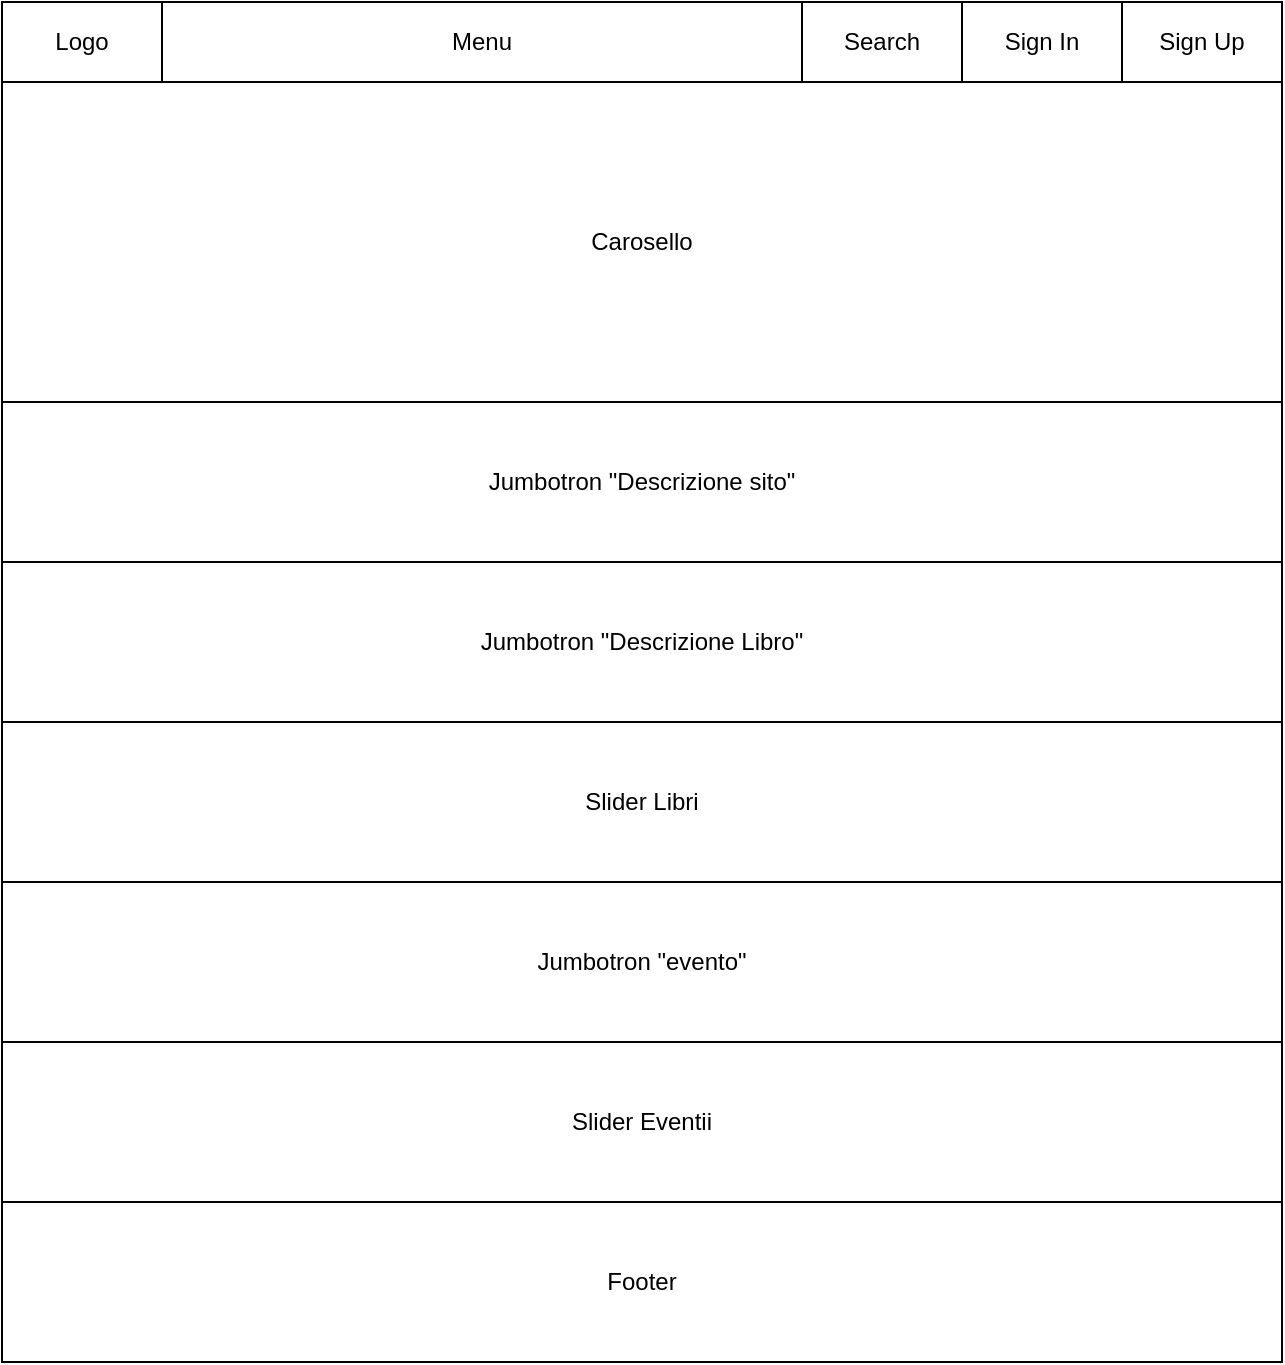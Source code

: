 <mxfile version="10.6.2" type="device"><diagram id="M87fMYYanFRHxAk16sxB" name="Page-1"><mxGraphModel dx="1394" dy="846" grid="1" gridSize="10" guides="1" tooltips="1" connect="1" arrows="1" fold="1" page="1" pageScale="1" pageWidth="827" pageHeight="1169" math="0" shadow="0"><root><mxCell id="0"/><mxCell id="1" parent="0"/><mxCell id="dBtcvZTlpM4b5QdfqvfM-1" value="" style="rounded=0;whiteSpace=wrap;html=1;" parent="1" vertex="1"><mxGeometry x="80" y="160" width="640" height="680" as="geometry"/></mxCell><mxCell id="dBtcvZTlpM4b5QdfqvfM-2" value="Menu" style="rounded=0;whiteSpace=wrap;html=1;" parent="1" vertex="1"><mxGeometry x="160" y="160" width="320" height="40" as="geometry"/></mxCell><mxCell id="dBtcvZTlpM4b5QdfqvfM-3" value="Logo" style="rounded=0;whiteSpace=wrap;html=1;" parent="1" vertex="1"><mxGeometry x="80" y="160" width="80" height="40" as="geometry"/></mxCell><mxCell id="dBtcvZTlpM4b5QdfqvfM-4" value="Sign In" style="rounded=0;whiteSpace=wrap;html=1;" parent="1" vertex="1"><mxGeometry x="560" y="160" width="80" height="40" as="geometry"/></mxCell><mxCell id="dBtcvZTlpM4b5QdfqvfM-5" value="Sign Up&lt;br&gt;" style="rounded=0;whiteSpace=wrap;html=1;" parent="1" vertex="1"><mxGeometry x="640" y="160" width="80" height="40" as="geometry"/></mxCell><mxCell id="dBtcvZTlpM4b5QdfqvfM-6" value="Carosello&lt;br&gt;" style="rounded=0;whiteSpace=wrap;html=1;" parent="1" vertex="1"><mxGeometry x="80" y="200" width="640" height="160" as="geometry"/></mxCell><mxCell id="dBtcvZTlpM4b5QdfqvfM-7" value="Jumbotron &quot;Descrizione sito&quot;" style="rounded=0;whiteSpace=wrap;html=1;" parent="1" vertex="1"><mxGeometry x="80" y="360" width="640" height="80" as="geometry"/></mxCell><mxCell id="dBtcvZTlpM4b5QdfqvfM-8" value="Search" style="rounded=0;whiteSpace=wrap;html=1;" parent="1" vertex="1"><mxGeometry x="480" y="160" width="80" height="40" as="geometry"/></mxCell><mxCell id="dBtcvZTlpM4b5QdfqvfM-9" value="Slider Libri" style="rounded=0;whiteSpace=wrap;html=1;" parent="1" vertex="1"><mxGeometry x="80" y="520" width="640" height="80" as="geometry"/></mxCell><mxCell id="dBtcvZTlpM4b5QdfqvfM-10" value="Slider Eventii" style="rounded=0;whiteSpace=wrap;html=1;" parent="1" vertex="1"><mxGeometry x="80" y="680" width="640" height="80" as="geometry"/></mxCell><mxCell id="dBtcvZTlpM4b5QdfqvfM-11" value="Jumbotron &quot;Descrizione Libro&quot;" style="rounded=0;whiteSpace=wrap;html=1;" parent="1" vertex="1"><mxGeometry x="80" y="440" width="640" height="80" as="geometry"/></mxCell><mxCell id="dBtcvZTlpM4b5QdfqvfM-12" value="Jumbotron &quot;evento&quot;" style="rounded=0;whiteSpace=wrap;html=1;" parent="1" vertex="1"><mxGeometry x="80" y="600" width="640" height="80" as="geometry"/></mxCell><mxCell id="dBtcvZTlpM4b5QdfqvfM-13" value="Footer" style="rounded=0;whiteSpace=wrap;html=1;" parent="1" vertex="1"><mxGeometry x="80" y="760" width="640" height="80" as="geometry"/></mxCell></root></mxGraphModel></diagram></mxfile>